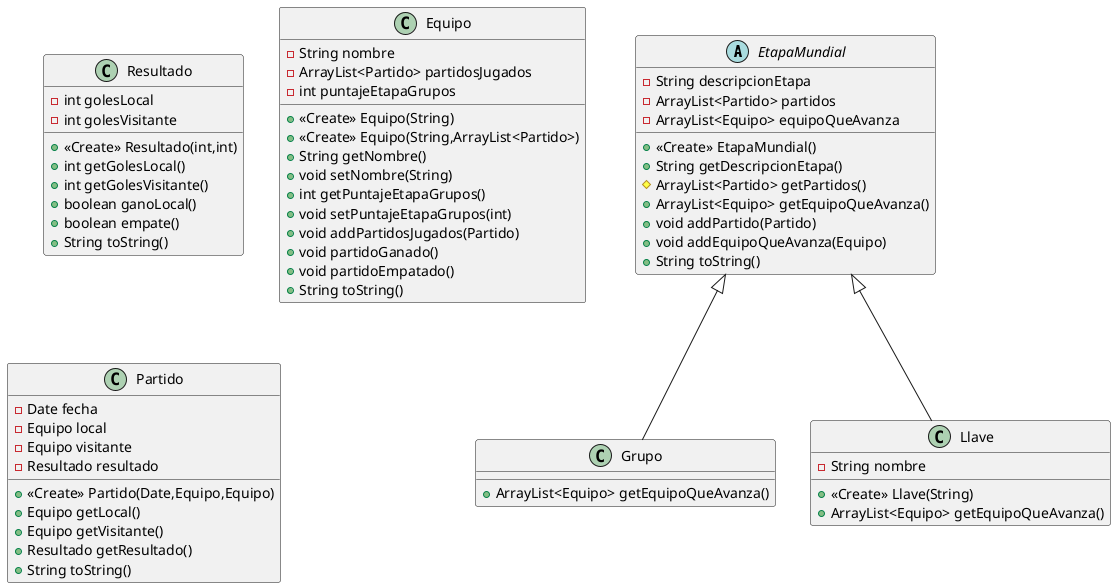 @startuml
abstract class EtapaMundial {
- String descripcionEtapa
- ArrayList<Partido> partidos
- ArrayList<Equipo> equipoQueAvanza
+ <<Create>> EtapaMundial()
+ String getDescripcionEtapa()
# ArrayList<Partido> getPartidos()
+ ArrayList<Equipo> getEquipoQueAvanza()
+ void addPartido(Partido)
+ void addEquipoQueAvanza(Equipo)
+ String toString()
}
class Resultado {
- int golesLocal
- int golesVisitante
+ <<Create>> Resultado(int,int)
+ int getGolesLocal()
+ int getGolesVisitante()
+ boolean ganoLocal()
+ boolean empate()
+ String toString()
}
class Equipo {
- String nombre
- ArrayList<Partido> partidosJugados
- int puntajeEtapaGrupos
+ <<Create>> Equipo(String)
+ <<Create>> Equipo(String,ArrayList<Partido>)
+ String getNombre()
+ void setNombre(String)
+ int getPuntajeEtapaGrupos()
+ void setPuntajeEtapaGrupos(int)
+ void addPartidosJugados(Partido)
+ void partidoGanado()
+ void partidoEmpatado()
+ String toString()
}
class Grupo {
+ ArrayList<Equipo> getEquipoQueAvanza()
}
class Partido {
- Date fecha
- Equipo local
- Equipo visitante
- Resultado resultado
+ <<Create>> Partido(Date,Equipo,Equipo)
+ Equipo getLocal()
+ Equipo getVisitante()
+ Resultado getResultado()
+ String toString()
}
class Llave {
- String nombre
+ <<Create>> Llave(String)
+ ArrayList<Equipo> getEquipoQueAvanza()
}


EtapaMundial <|-- Grupo
EtapaMundial <|-- Llave
@enduml